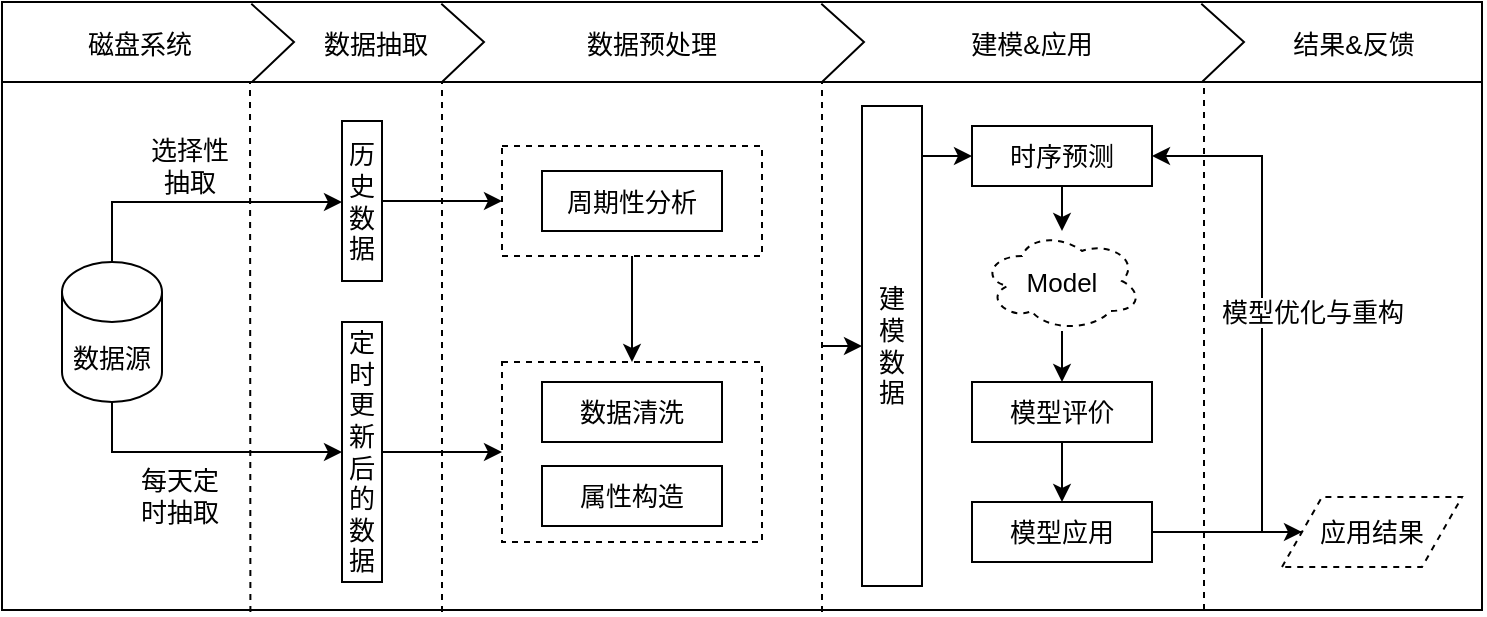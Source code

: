 <mxfile version="14.6.5" type="github">
  <diagram id="ESR1ifjW2FiHFX0X22vL" name="第 1 页">
    <mxGraphModel dx="1422" dy="762" grid="1" gridSize="10" guides="1" tooltips="1" connect="1" arrows="1" fold="1" page="1" pageScale="1" pageWidth="1169" pageHeight="827" math="0" shadow="0">
      <root>
        <mxCell id="0" />
        <mxCell id="1" parent="0" />
        <mxCell id="g5aPpiikLJBW9zNcwEnP-1" value="" style="rounded=0;whiteSpace=wrap;html=1;fontSize=14;" vertex="1" parent="1">
          <mxGeometry x="50" y="110" width="740" height="304" as="geometry" />
        </mxCell>
        <mxCell id="g5aPpiikLJBW9zNcwEnP-2" style="edgeStyle=orthogonalEdgeStyle;rounded=0;orthogonalLoop=1;jettySize=auto;html=1;entryX=0.5;entryY=0;entryDx=0;entryDy=0;fontSize=13;" edge="1" parent="1" source="g5aPpiikLJBW9zNcwEnP-3" target="g5aPpiikLJBW9zNcwEnP-4">
          <mxGeometry relative="1" as="geometry" />
        </mxCell>
        <mxCell id="g5aPpiikLJBW9zNcwEnP-3" value="" style="rounded=0;whiteSpace=wrap;html=1;dashed=1;fontSize=13;" vertex="1" parent="1">
          <mxGeometry x="300" y="182" width="130" height="55" as="geometry" />
        </mxCell>
        <mxCell id="g5aPpiikLJBW9zNcwEnP-4" value="" style="rounded=0;whiteSpace=wrap;html=1;dashed=1;fontSize=13;" vertex="1" parent="1">
          <mxGeometry x="300" y="290" width="130" height="90" as="geometry" />
        </mxCell>
        <mxCell id="g5aPpiikLJBW9zNcwEnP-5" style="edgeStyle=orthogonalEdgeStyle;rounded=0;orthogonalLoop=1;jettySize=auto;html=1;fontSize=13;" edge="1" parent="1" source="g5aPpiikLJBW9zNcwEnP-7" target="g5aPpiikLJBW9zNcwEnP-9">
          <mxGeometry relative="1" as="geometry">
            <Array as="points">
              <mxPoint x="105" y="210" />
            </Array>
          </mxGeometry>
        </mxCell>
        <mxCell id="g5aPpiikLJBW9zNcwEnP-6" style="edgeStyle=orthogonalEdgeStyle;rounded=0;orthogonalLoop=1;jettySize=auto;html=1;entryX=0;entryY=0.5;entryDx=0;entryDy=0;fontSize=13;" edge="1" parent="1" source="g5aPpiikLJBW9zNcwEnP-7" target="g5aPpiikLJBW9zNcwEnP-11">
          <mxGeometry relative="1" as="geometry">
            <Array as="points">
              <mxPoint x="105" y="335" />
            </Array>
          </mxGeometry>
        </mxCell>
        <mxCell id="g5aPpiikLJBW9zNcwEnP-7" value="数据源" style="shape=cylinder3;whiteSpace=wrap;html=1;boundedLbl=1;backgroundOutline=1;size=15;fontSize=13;" vertex="1" parent="1">
          <mxGeometry x="80" y="240" width="50" height="70" as="geometry" />
        </mxCell>
        <mxCell id="g5aPpiikLJBW9zNcwEnP-8" style="edgeStyle=orthogonalEdgeStyle;rounded=0;orthogonalLoop=1;jettySize=auto;html=1;entryX=0;entryY=0.5;entryDx=0;entryDy=0;fontSize=13;" edge="1" parent="1" source="g5aPpiikLJBW9zNcwEnP-9" target="g5aPpiikLJBW9zNcwEnP-3">
          <mxGeometry relative="1" as="geometry" />
        </mxCell>
        <mxCell id="g5aPpiikLJBW9zNcwEnP-9" value="历史数据" style="rounded=0;whiteSpace=wrap;html=1;horizontal=1;fontSize=13;" vertex="1" parent="1">
          <mxGeometry x="220" y="169.5" width="20" height="80" as="geometry" />
        </mxCell>
        <mxCell id="g5aPpiikLJBW9zNcwEnP-10" style="edgeStyle=orthogonalEdgeStyle;rounded=0;orthogonalLoop=1;jettySize=auto;html=1;exitX=1;exitY=0.5;exitDx=0;exitDy=0;entryX=0;entryY=0.5;entryDx=0;entryDy=0;fontSize=13;" edge="1" parent="1" source="g5aPpiikLJBW9zNcwEnP-11" target="g5aPpiikLJBW9zNcwEnP-4">
          <mxGeometry relative="1" as="geometry" />
        </mxCell>
        <mxCell id="g5aPpiikLJBW9zNcwEnP-11" value="定时更新后的数据" style="rounded=0;whiteSpace=wrap;html=1;fontSize=13;" vertex="1" parent="1">
          <mxGeometry x="220" y="270" width="20" height="130" as="geometry" />
        </mxCell>
        <mxCell id="g5aPpiikLJBW9zNcwEnP-12" value="周期性分析" style="rounded=0;whiteSpace=wrap;html=1;fontSize=13;" vertex="1" parent="1">
          <mxGeometry x="320" y="194.5" width="90" height="30" as="geometry" />
        </mxCell>
        <mxCell id="g5aPpiikLJBW9zNcwEnP-13" value="属性构造" style="rounded=0;whiteSpace=wrap;html=1;fontSize=13;" vertex="1" parent="1">
          <mxGeometry x="320" y="342" width="90" height="30" as="geometry" />
        </mxCell>
        <mxCell id="g5aPpiikLJBW9zNcwEnP-14" value="数据清洗" style="rounded=0;whiteSpace=wrap;html=1;fontSize=13;" vertex="1" parent="1">
          <mxGeometry x="320" y="300" width="90" height="30" as="geometry" />
        </mxCell>
        <mxCell id="g5aPpiikLJBW9zNcwEnP-15" value="" style="edgeStyle=orthogonalEdgeStyle;rounded=0;orthogonalLoop=1;jettySize=auto;html=1;fontSize=13;" edge="1" parent="1" source="g5aPpiikLJBW9zNcwEnP-16" target="g5aPpiikLJBW9zNcwEnP-26">
          <mxGeometry relative="1" as="geometry" />
        </mxCell>
        <mxCell id="g5aPpiikLJBW9zNcwEnP-16" value="时序预测" style="rounded=0;whiteSpace=wrap;html=1;fontSize=13;" vertex="1" parent="1">
          <mxGeometry x="535" y="172" width="90" height="30" as="geometry" />
        </mxCell>
        <mxCell id="g5aPpiikLJBW9zNcwEnP-17" style="edgeStyle=orthogonalEdgeStyle;rounded=0;orthogonalLoop=1;jettySize=auto;html=1;exitX=1;exitY=0.25;exitDx=0;exitDy=0;entryX=0;entryY=0.5;entryDx=0;entryDy=0;fontSize=13;" edge="1" parent="1" source="g5aPpiikLJBW9zNcwEnP-18" target="g5aPpiikLJBW9zNcwEnP-16">
          <mxGeometry relative="1" as="geometry">
            <Array as="points">
              <mxPoint x="510" y="187" />
            </Array>
          </mxGeometry>
        </mxCell>
        <mxCell id="g5aPpiikLJBW9zNcwEnP-18" value="建&lt;br&gt;模&lt;br&gt;数&lt;br&gt;据" style="rounded=0;whiteSpace=wrap;html=1;fontSize=13;" vertex="1" parent="1">
          <mxGeometry x="480" y="162" width="30" height="240" as="geometry" />
        </mxCell>
        <mxCell id="g5aPpiikLJBW9zNcwEnP-19" style="edgeStyle=orthogonalEdgeStyle;rounded=0;orthogonalLoop=1;jettySize=auto;html=1;fontSize=13;" edge="1" parent="1" source="g5aPpiikLJBW9zNcwEnP-20" target="g5aPpiikLJBW9zNcwEnP-22">
          <mxGeometry relative="1" as="geometry" />
        </mxCell>
        <mxCell id="g5aPpiikLJBW9zNcwEnP-20" value="模型评价" style="rounded=0;whiteSpace=wrap;html=1;fontSize=13;" vertex="1" parent="1">
          <mxGeometry x="535" y="300" width="90" height="30" as="geometry" />
        </mxCell>
        <mxCell id="g5aPpiikLJBW9zNcwEnP-21" style="edgeStyle=orthogonalEdgeStyle;rounded=0;orthogonalLoop=1;jettySize=auto;html=1;fontSize=13;" edge="1" parent="1" source="g5aPpiikLJBW9zNcwEnP-22" target="g5aPpiikLJBW9zNcwEnP-24">
          <mxGeometry relative="1" as="geometry" />
        </mxCell>
        <mxCell id="g5aPpiikLJBW9zNcwEnP-22" value="模型应用" style="rounded=0;whiteSpace=wrap;html=1;fontSize=13;" vertex="1" parent="1">
          <mxGeometry x="535" y="360" width="90" height="30" as="geometry" />
        </mxCell>
        <mxCell id="g5aPpiikLJBW9zNcwEnP-23" style="edgeStyle=orthogonalEdgeStyle;rounded=0;orthogonalLoop=1;jettySize=auto;html=1;entryX=1;entryY=0.5;entryDx=0;entryDy=0;fontSize=13;" edge="1" parent="1" source="g5aPpiikLJBW9zNcwEnP-24" target="g5aPpiikLJBW9zNcwEnP-16">
          <mxGeometry relative="1" as="geometry">
            <Array as="points">
              <mxPoint x="680" y="375" />
              <mxPoint x="680" y="187" />
            </Array>
          </mxGeometry>
        </mxCell>
        <mxCell id="g5aPpiikLJBW9zNcwEnP-24" value="应用结果" style="shape=parallelogram;perimeter=parallelogramPerimeter;whiteSpace=wrap;html=1;fixedSize=1;dashed=1;fontSize=13;" vertex="1" parent="1">
          <mxGeometry x="690" y="357.5" width="90" height="35" as="geometry" />
        </mxCell>
        <mxCell id="g5aPpiikLJBW9zNcwEnP-25" style="edgeStyle=orthogonalEdgeStyle;rounded=0;orthogonalLoop=1;jettySize=auto;html=1;fontSize=13;" edge="1" parent="1" source="g5aPpiikLJBW9zNcwEnP-26" target="g5aPpiikLJBW9zNcwEnP-20">
          <mxGeometry relative="1" as="geometry" />
        </mxCell>
        <mxCell id="g5aPpiikLJBW9zNcwEnP-26" value="Model" style="ellipse;shape=cloud;whiteSpace=wrap;html=1;dashed=1;fontSize=13;" vertex="1" parent="1">
          <mxGeometry x="540" y="224.5" width="80" height="50" as="geometry" />
        </mxCell>
        <mxCell id="g5aPpiikLJBW9zNcwEnP-27" value="每天定时抽取" style="text;html=1;strokeColor=none;fillColor=none;align=center;verticalAlign=middle;whiteSpace=wrap;rounded=0;dashed=1;fontSize=13;" vertex="1" parent="1">
          <mxGeometry x="114" y="347" width="50" height="20" as="geometry" />
        </mxCell>
        <mxCell id="g5aPpiikLJBW9zNcwEnP-28" value="选择性抽取" style="text;html=1;strokeColor=none;fillColor=none;align=center;verticalAlign=middle;whiteSpace=wrap;rounded=0;dashed=1;fontSize=13;" vertex="1" parent="1">
          <mxGeometry x="119" y="182" width="50" height="20" as="geometry" />
        </mxCell>
        <mxCell id="g5aPpiikLJBW9zNcwEnP-29" value="" style="endArrow=none;dashed=1;html=1;fontSize=13;exitX=0.145;exitY=1.003;exitDx=0;exitDy=0;exitPerimeter=0;" edge="1" parent="1">
          <mxGeometry width="50" height="50" relative="1" as="geometry">
            <mxPoint x="174.2" y="414.96" as="sourcePoint" />
            <mxPoint x="174" y="150" as="targetPoint" />
          </mxGeometry>
        </mxCell>
        <mxCell id="g5aPpiikLJBW9zNcwEnP-30" value="" style="endArrow=none;dashed=1;html=1;fontSize=13;exitX=0.145;exitY=1.003;exitDx=0;exitDy=0;exitPerimeter=0;" edge="1" parent="1">
          <mxGeometry width="50" height="50" relative="1" as="geometry">
            <mxPoint x="270" y="414.96" as="sourcePoint" />
            <mxPoint x="270" y="150" as="targetPoint" />
          </mxGeometry>
        </mxCell>
        <mxCell id="g5aPpiikLJBW9zNcwEnP-31" value="" style="endArrow=none;dashed=1;html=1;fontSize=13;exitX=0.145;exitY=1.003;exitDx=0;exitDy=0;exitPerimeter=0;" edge="1" parent="1">
          <mxGeometry width="50" height="50" relative="1" as="geometry">
            <mxPoint x="460" y="414.96" as="sourcePoint" />
            <mxPoint x="460" y="150" as="targetPoint" />
          </mxGeometry>
        </mxCell>
        <mxCell id="g5aPpiikLJBW9zNcwEnP-32" value="" style="endArrow=none;dashed=1;html=1;fontSize=13;exitX=0.145;exitY=1.003;exitDx=0;exitDy=0;exitPerimeter=0;" edge="1" parent="1">
          <mxGeometry width="50" height="50" relative="1" as="geometry">
            <mxPoint x="651" y="413.96" as="sourcePoint" />
            <mxPoint x="651" y="150" as="targetPoint" />
          </mxGeometry>
        </mxCell>
        <mxCell id="g5aPpiikLJBW9zNcwEnP-33" value="" style="endArrow=classic;html=1;fontSize=13;entryX=0;entryY=0.5;entryDx=0;entryDy=0;" edge="1" parent="1" target="g5aPpiikLJBW9zNcwEnP-18">
          <mxGeometry width="50" height="50" relative="1" as="geometry">
            <mxPoint x="460" y="282" as="sourcePoint" />
            <mxPoint x="610" y="300" as="targetPoint" />
          </mxGeometry>
        </mxCell>
        <mxCell id="g5aPpiikLJBW9zNcwEnP-34" value="模型优化与重构" style="text;html=1;strokeColor=none;fillColor=none;align=center;verticalAlign=middle;whiteSpace=wrap;rounded=0;fontSize=13;labelBackgroundColor=#ffffff;" vertex="1" parent="1">
          <mxGeometry x="651" y="254.5" width="109" height="20" as="geometry" />
        </mxCell>
        <mxCell id="g5aPpiikLJBW9zNcwEnP-35" value="" style="endArrow=none;html=1;fontSize=13;" edge="1" parent="1">
          <mxGeometry width="50" height="50" relative="1" as="geometry">
            <mxPoint x="50" y="150" as="sourcePoint" />
            <mxPoint x="790" y="150" as="targetPoint" />
          </mxGeometry>
        </mxCell>
        <mxCell id="g5aPpiikLJBW9zNcwEnP-36" value="" style="endArrow=none;html=1;fontSize=13;entryX=0.809;entryY=0.003;entryDx=0;entryDy=0;entryPerimeter=0;rounded=0;" edge="1" parent="1">
          <mxGeometry width="50" height="50" relative="1" as="geometry">
            <mxPoint x="650" y="150" as="sourcePoint" />
            <mxPoint x="649.66" y="110.912" as="targetPoint" />
            <Array as="points">
              <mxPoint x="671" y="130" />
            </Array>
          </mxGeometry>
        </mxCell>
        <mxCell id="g5aPpiikLJBW9zNcwEnP-37" value="" style="endArrow=none;html=1;fontSize=13;entryX=0.809;entryY=0.003;entryDx=0;entryDy=0;entryPerimeter=0;rounded=0;" edge="1" parent="1">
          <mxGeometry width="50" height="50" relative="1" as="geometry">
            <mxPoint x="460" y="150" as="sourcePoint" />
            <mxPoint x="459.66" y="110.912" as="targetPoint" />
            <Array as="points">
              <mxPoint x="481" y="130" />
            </Array>
          </mxGeometry>
        </mxCell>
        <mxCell id="g5aPpiikLJBW9zNcwEnP-38" value="" style="endArrow=none;html=1;fontSize=13;entryX=0.809;entryY=0.003;entryDx=0;entryDy=0;entryPerimeter=0;rounded=0;" edge="1" parent="1">
          <mxGeometry width="50" height="50" relative="1" as="geometry">
            <mxPoint x="270" y="150" as="sourcePoint" />
            <mxPoint x="269.66" y="110.912" as="targetPoint" />
            <Array as="points">
              <mxPoint x="291" y="130" />
            </Array>
          </mxGeometry>
        </mxCell>
        <mxCell id="g5aPpiikLJBW9zNcwEnP-39" value="" style="endArrow=none;html=1;fontSize=13;entryX=0.809;entryY=0.003;entryDx=0;entryDy=0;entryPerimeter=0;rounded=0;" edge="1" parent="1">
          <mxGeometry width="50" height="50" relative="1" as="geometry">
            <mxPoint x="175" y="150" as="sourcePoint" />
            <mxPoint x="174.66" y="110.912" as="targetPoint" />
            <Array as="points">
              <mxPoint x="196" y="130" />
            </Array>
          </mxGeometry>
        </mxCell>
        <mxCell id="g5aPpiikLJBW9zNcwEnP-40" value="结果&amp;amp;反馈" style="text;html=1;strokeColor=none;fillColor=none;align=center;verticalAlign=middle;whiteSpace=wrap;rounded=0;labelBackgroundColor=#ffffff;fontSize=13;" vertex="1" parent="1">
          <mxGeometry x="691" y="121" width="70" height="20" as="geometry" />
        </mxCell>
        <mxCell id="g5aPpiikLJBW9zNcwEnP-41" value="建模&amp;amp;应用" style="text;html=1;strokeColor=none;fillColor=none;align=center;verticalAlign=middle;whiteSpace=wrap;rounded=0;labelBackgroundColor=#ffffff;fontSize=13;" vertex="1" parent="1">
          <mxGeometry x="520" y="121" width="90" height="20" as="geometry" />
        </mxCell>
        <mxCell id="g5aPpiikLJBW9zNcwEnP-42" value="数据预处理" style="text;html=1;strokeColor=none;fillColor=none;align=center;verticalAlign=middle;whiteSpace=wrap;rounded=0;labelBackgroundColor=#ffffff;fontSize=13;" vertex="1" parent="1">
          <mxGeometry x="330" y="121" width="90" height="20" as="geometry" />
        </mxCell>
        <mxCell id="g5aPpiikLJBW9zNcwEnP-43" value="数据抽取" style="text;html=1;strokeColor=none;fillColor=none;align=center;verticalAlign=middle;whiteSpace=wrap;rounded=0;labelBackgroundColor=#ffffff;fontSize=13;" vertex="1" parent="1">
          <mxGeometry x="192" y="121" width="90" height="20" as="geometry" />
        </mxCell>
        <mxCell id="g5aPpiikLJBW9zNcwEnP-44" value="磁盘系统" style="text;html=1;strokeColor=none;fillColor=none;align=center;verticalAlign=middle;whiteSpace=wrap;rounded=0;labelBackgroundColor=#ffffff;fontSize=13;" vertex="1" parent="1">
          <mxGeometry x="74" y="121" width="90" height="20" as="geometry" />
        </mxCell>
      </root>
    </mxGraphModel>
  </diagram>
</mxfile>
